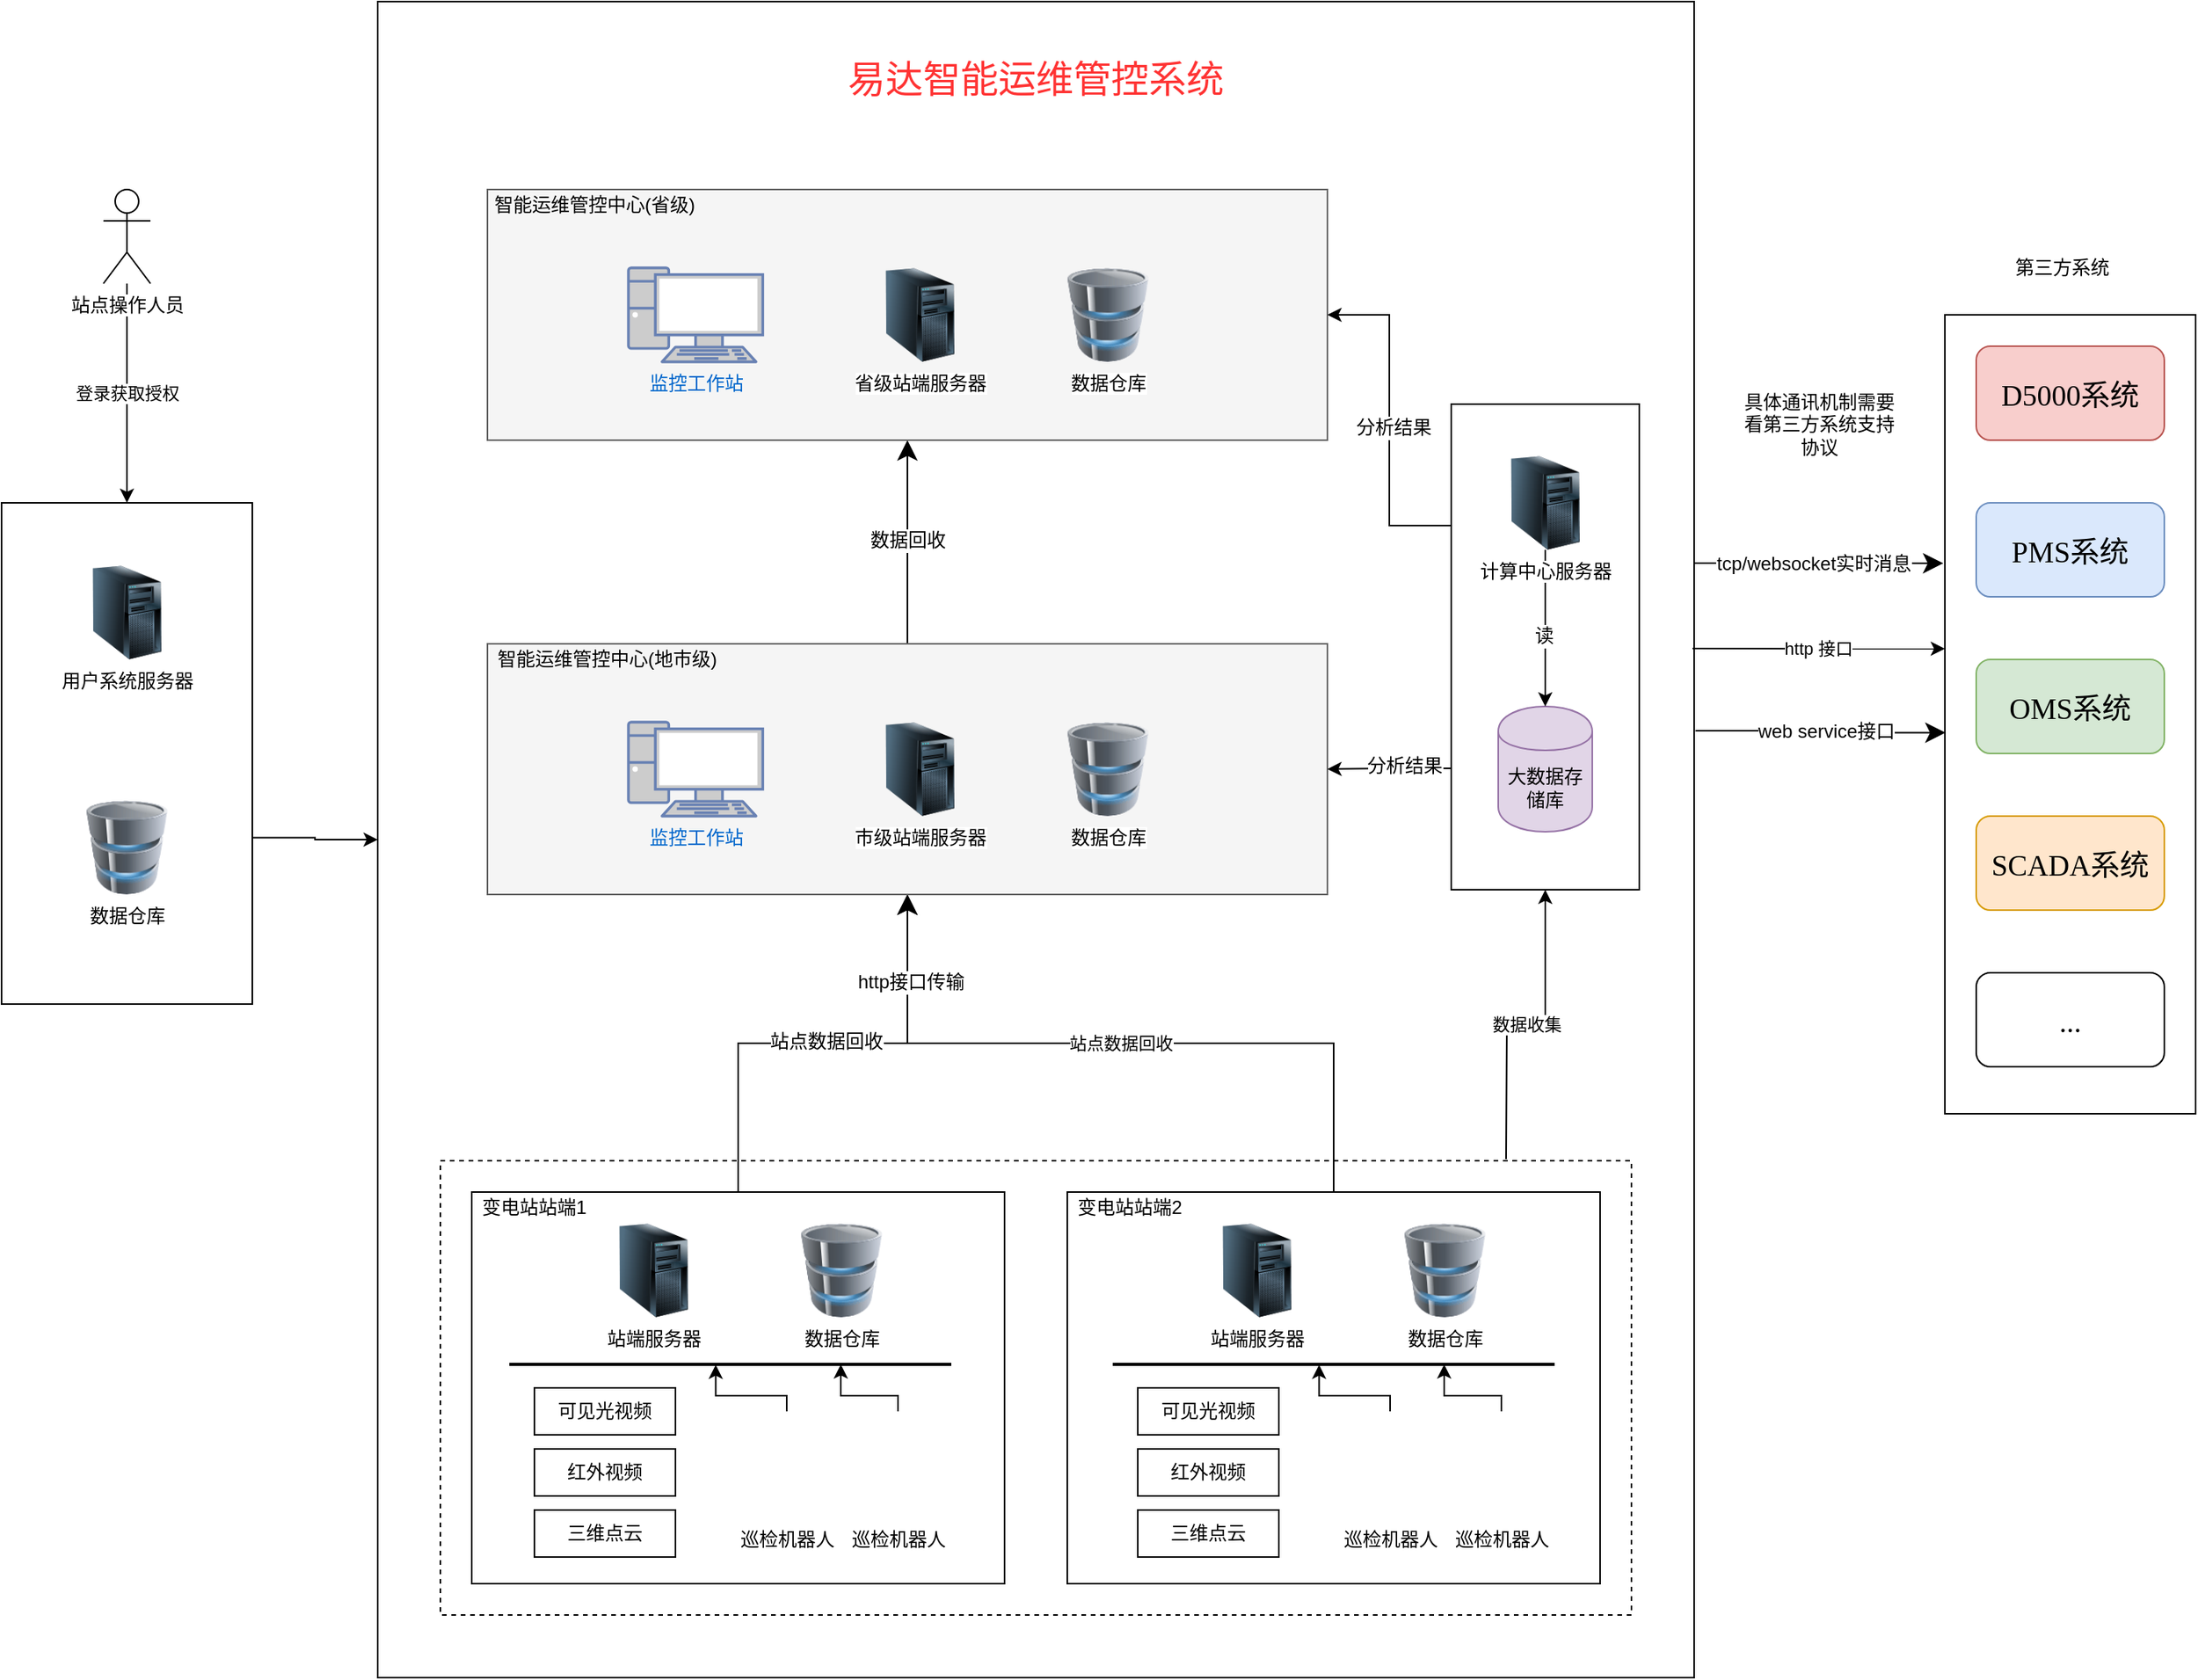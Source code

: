 <mxfile version="12.8.8" type="github">
  <diagram id="8v0LD2bgcwBOzAS1qzz7" name="Page-1">
    <mxGraphModel dx="2105" dy="903" grid="1" gridSize="10" guides="1" tooltips="1" connect="1" arrows="1" fold="1" page="1" pageScale="1" pageWidth="1600" pageHeight="1200" math="0" shadow="0">
      <root>
        <mxCell id="0" />
        <mxCell id="1" parent="0" />
        <mxCell id="jj_E-03qJ9KA_C6J2k_F-46" style="edgeStyle=orthogonalEdgeStyle;rounded=0;orthogonalLoop=1;jettySize=auto;html=1;exitX=1.001;exitY=0.435;exitDx=0;exitDy=0;endSize=10;targetPerimeterSpacing=0;fontSize=24;fontColor=#FF3333;exitPerimeter=0;entryX=0.003;entryY=0.523;entryDx=0;entryDy=0;entryPerimeter=0;" parent="1" source="jj_E-03qJ9KA_C6J2k_F-38" target="jj_E-03qJ9KA_C6J2k_F-40" edge="1">
          <mxGeometry relative="1" as="geometry">
            <mxPoint x="1355" y="505" as="targetPoint" />
          </mxGeometry>
        </mxCell>
        <mxCell id="jj_E-03qJ9KA_C6J2k_F-47" value="web service接口" style="text;html=1;align=center;verticalAlign=middle;resizable=0;points=[];labelBackgroundColor=#ffffff;fontSize=12;fontColor=#000000;" parent="jj_E-03qJ9KA_C6J2k_F-46" vertex="1" connectable="0">
          <mxGeometry x="0.052" y="-1" relative="1" as="geometry">
            <mxPoint x="-0.61" y="-2" as="offset" />
          </mxGeometry>
        </mxCell>
        <mxCell id="jj_E-03qJ9KA_C6J2k_F-48" style="edgeStyle=orthogonalEdgeStyle;rounded=0;orthogonalLoop=1;jettySize=auto;html=1;entryX=-0.006;entryY=0.311;entryDx=0;entryDy=0;entryPerimeter=0;endSize=10;targetPerimeterSpacing=0;fontSize=12;fontColor=#000000;exitX=0.999;exitY=0.335;exitDx=0;exitDy=0;exitPerimeter=0;" parent="1" source="jj_E-03qJ9KA_C6J2k_F-38" target="jj_E-03qJ9KA_C6J2k_F-40" edge="1">
          <mxGeometry relative="1" as="geometry">
            <mxPoint x="1200.94" y="380.13" as="sourcePoint" />
            <mxPoint x="1359.02" y="380" as="targetPoint" />
          </mxGeometry>
        </mxCell>
        <mxCell id="jj_E-03qJ9KA_C6J2k_F-49" value="tcp/websocket实时消息" style="text;html=1;align=center;verticalAlign=middle;resizable=0;points=[];labelBackgroundColor=#ffffff;fontSize=12;fontColor=#000000;" parent="jj_E-03qJ9KA_C6J2k_F-48" vertex="1" connectable="0">
          <mxGeometry x="0.025" relative="1" as="geometry">
            <mxPoint x="-5" as="offset" />
          </mxGeometry>
        </mxCell>
        <mxCell id="dI5MpI2IVKl0xZMomYiq-51" style="edgeStyle=orthogonalEdgeStyle;rounded=0;orthogonalLoop=1;jettySize=auto;html=1;exitX=0;exitY=0.5;exitDx=0;exitDy=0;entryX=0.99;entryY=0.668;entryDx=0;entryDy=0;entryPerimeter=0;startArrow=classic;startFill=1;endArrow=none;endFill=0;" edge="1" parent="1" source="jj_E-03qJ9KA_C6J2k_F-38" target="dI5MpI2IVKl0xZMomYiq-41">
          <mxGeometry relative="1" as="geometry">
            <Array as="points">
              <mxPoint x="320" y="575" />
            </Array>
          </mxGeometry>
        </mxCell>
        <mxCell id="jj_E-03qJ9KA_C6J2k_F-38" value="" style="rounded=0;whiteSpace=wrap;html=1;" parent="1" vertex="1">
          <mxGeometry x="360" y="40" width="840" height="1070" as="geometry" />
        </mxCell>
        <mxCell id="jj_E-03qJ9KA_C6J2k_F-1" value="" style="rounded=0;whiteSpace=wrap;html=1;dashed=1;" parent="1" vertex="1">
          <mxGeometry x="400" y="780" width="760" height="290" as="geometry" />
        </mxCell>
        <mxCell id="jj_E-03qJ9KA_C6J2k_F-29" style="edgeStyle=orthogonalEdgeStyle;rounded=0;orthogonalLoop=1;jettySize=auto;html=1;exitX=0.5;exitY=0;exitDx=0;exitDy=0;endSize=10;targetPerimeterSpacing=0;" parent="1" source="jj_E-03qJ9KA_C6J2k_F-2" target="jj_E-03qJ9KA_C6J2k_F-25" edge="1">
          <mxGeometry relative="1" as="geometry" />
        </mxCell>
        <mxCell id="jj_E-03qJ9KA_C6J2k_F-31" value="站点数据回收" style="text;html=1;align=center;verticalAlign=middle;resizable=0;points=[];labelBackgroundColor=#ffffff;" parent="jj_E-03qJ9KA_C6J2k_F-29" vertex="1" connectable="0">
          <mxGeometry x="0.011" y="1" relative="1" as="geometry">
            <mxPoint as="offset" />
          </mxGeometry>
        </mxCell>
        <mxCell id="jj_E-03qJ9KA_C6J2k_F-2" value="" style="rounded=0;whiteSpace=wrap;html=1;" parent="1" vertex="1">
          <mxGeometry x="420" y="800" width="340" height="250" as="geometry" />
        </mxCell>
        <mxCell id="jj_E-03qJ9KA_C6J2k_F-30" value="站点数据回收" style="edgeStyle=orthogonalEdgeStyle;rounded=0;orthogonalLoop=1;jettySize=auto;html=1;exitX=0.5;exitY=0;exitDx=0;exitDy=0;endSize=10;targetPerimeterSpacing=0;entryX=0.5;entryY=1;entryDx=0;entryDy=0;" parent="1" source="jj_E-03qJ9KA_C6J2k_F-3" edge="1" target="jj_E-03qJ9KA_C6J2k_F-25">
          <mxGeometry relative="1" as="geometry">
            <mxPoint x="766" y="610" as="targetPoint" />
          </mxGeometry>
        </mxCell>
        <mxCell id="dI5MpI2IVKl0xZMomYiq-27" value="http接口传输" style="text;html=1;align=center;verticalAlign=middle;resizable=0;points=[];labelBackgroundColor=#ffffff;" vertex="1" connectable="0" parent="jj_E-03qJ9KA_C6J2k_F-30">
          <mxGeometry x="0.76" y="-2" relative="1" as="geometry">
            <mxPoint as="offset" />
          </mxGeometry>
        </mxCell>
        <mxCell id="jj_E-03qJ9KA_C6J2k_F-3" value="" style="rounded=0;whiteSpace=wrap;html=1;" parent="1" vertex="1">
          <mxGeometry x="800" y="800" width="340" height="250" as="geometry" />
        </mxCell>
        <mxCell id="jj_E-03qJ9KA_C6J2k_F-4" value="变电站站端1" style="text;html=1;strokeColor=none;fillColor=none;align=center;verticalAlign=middle;whiteSpace=wrap;rounded=0;" parent="1" vertex="1">
          <mxGeometry x="420" y="800" width="80" height="20" as="geometry" />
        </mxCell>
        <mxCell id="jj_E-03qJ9KA_C6J2k_F-5" value="变电站站端2" style="text;html=1;strokeColor=none;fillColor=none;align=center;verticalAlign=middle;whiteSpace=wrap;rounded=0;" parent="1" vertex="1">
          <mxGeometry x="800" y="800" width="80" height="20" as="geometry" />
        </mxCell>
        <mxCell id="dI5MpI2IVKl0xZMomYiq-5" style="edgeStyle=orthogonalEdgeStyle;rounded=0;orthogonalLoop=1;jettySize=auto;html=1;exitX=0.5;exitY=0;exitDx=0;exitDy=0;entryX=0.467;entryY=0.524;entryDx=0;entryDy=0;entryPerimeter=0;" edge="1" parent="1" source="jj_E-03qJ9KA_C6J2k_F-7" target="jj_E-03qJ9KA_C6J2k_F-10">
          <mxGeometry relative="1" as="geometry">
            <mxPoint x="590" y="920" as="targetPoint" />
            <Array as="points">
              <mxPoint x="621" y="930" />
              <mxPoint x="576" y="930" />
            </Array>
          </mxGeometry>
        </mxCell>
        <mxCell id="jj_E-03qJ9KA_C6J2k_F-7" value="巡检机器人" style="shape=image;html=1;verticalAlign=top;verticalLabelPosition=bottom;labelBackgroundColor=#ffffff;imageAspect=0;aspect=fixed;image=https://cdn2.iconfinder.com/data/icons/walle/128/basket_full.png;dashed=1;" parent="1" vertex="1">
          <mxGeometry x="587" y="940" width="68" height="68" as="geometry" />
        </mxCell>
        <mxCell id="jj_E-03qJ9KA_C6J2k_F-10" value="" style="line;strokeWidth=2;html=1;" parent="1" vertex="1">
          <mxGeometry x="444" y="905" width="282" height="10" as="geometry" />
        </mxCell>
        <mxCell id="jj_E-03qJ9KA_C6J2k_F-14" value="站端服务器" style="image;html=1;labelBackgroundColor=#ffffff;image=img/lib/clip_art/computers/Server_Tower_128x128.png;dashed=1;" parent="1" vertex="1">
          <mxGeometry x="506" y="820" width="60" height="60" as="geometry" />
        </mxCell>
        <mxCell id="jj_E-03qJ9KA_C6J2k_F-17" value="数据仓库" style="image;html=1;labelBackgroundColor=#ffffff;image=img/lib/clip_art/computers/Database_128x128.png" parent="1" vertex="1">
          <mxGeometry x="626" y="820" width="60" height="60" as="geometry" />
        </mxCell>
        <mxCell id="jj_E-03qJ9KA_C6J2k_F-36" style="edgeStyle=orthogonalEdgeStyle;rounded=0;orthogonalLoop=1;jettySize=auto;html=1;exitX=0.5;exitY=0;exitDx=0;exitDy=0;entryX=0.5;entryY=1;entryDx=0;entryDy=0;endSize=10;targetPerimeterSpacing=0;" parent="1" source="jj_E-03qJ9KA_C6J2k_F-25" target="jj_E-03qJ9KA_C6J2k_F-32" edge="1">
          <mxGeometry relative="1" as="geometry" />
        </mxCell>
        <mxCell id="jj_E-03qJ9KA_C6J2k_F-37" value="数据回收" style="text;html=1;align=center;verticalAlign=middle;resizable=0;points=[];labelBackgroundColor=#ffffff;" parent="jj_E-03qJ9KA_C6J2k_F-36" vertex="1" connectable="0">
          <mxGeometry x="0.015" relative="1" as="geometry">
            <mxPoint as="offset" />
          </mxGeometry>
        </mxCell>
        <mxCell id="jj_E-03qJ9KA_C6J2k_F-25" value="" style="rounded=0;whiteSpace=wrap;html=1;fillColor=#f5f5f5;strokeColor=#666666;fontColor=#333333;" parent="1" vertex="1">
          <mxGeometry x="430" y="450" width="536" height="160" as="geometry" />
        </mxCell>
        <mxCell id="jj_E-03qJ9KA_C6J2k_F-26" value="智能运维管控中心(地市级)" style="text;html=1;strokeColor=none;fillColor=none;align=center;verticalAlign=middle;whiteSpace=wrap;rounded=0;" parent="1" vertex="1">
          <mxGeometry x="431" y="450" width="151" height="20" as="geometry" />
        </mxCell>
        <mxCell id="jj_E-03qJ9KA_C6J2k_F-27" value="市级站端服务器" style="image;html=1;labelBackgroundColor=#ffffff;image=img/lib/clip_art/computers/Server_Tower_128x128.png;dashed=1;" parent="1" vertex="1">
          <mxGeometry x="676" y="500" width="60" height="60" as="geometry" />
        </mxCell>
        <mxCell id="jj_E-03qJ9KA_C6J2k_F-28" value="数据仓库" style="image;html=1;labelBackgroundColor=#ffffff;image=img/lib/clip_art/computers/Database_128x128.png" parent="1" vertex="1">
          <mxGeometry x="796" y="500" width="60" height="60" as="geometry" />
        </mxCell>
        <mxCell id="jj_E-03qJ9KA_C6J2k_F-32" value="" style="rounded=0;whiteSpace=wrap;html=1;fillColor=#f5f5f5;strokeColor=#666666;fontColor=#333333;" parent="1" vertex="1">
          <mxGeometry x="430" y="160" width="536" height="160" as="geometry" />
        </mxCell>
        <mxCell id="jj_E-03qJ9KA_C6J2k_F-33" value="智能运维管控中心(省级)" style="text;html=1;strokeColor=none;fillColor=none;align=center;verticalAlign=middle;whiteSpace=wrap;rounded=0;" parent="1" vertex="1">
          <mxGeometry x="431" y="160" width="135" height="20" as="geometry" />
        </mxCell>
        <mxCell id="jj_E-03qJ9KA_C6J2k_F-34" value="省级站端服务器" style="image;html=1;labelBackgroundColor=#ffffff;image=img/lib/clip_art/computers/Server_Tower_128x128.png;dashed=1;" parent="1" vertex="1">
          <mxGeometry x="676" y="210" width="60" height="60" as="geometry" />
        </mxCell>
        <mxCell id="jj_E-03qJ9KA_C6J2k_F-35" value="数据仓库" style="image;html=1;labelBackgroundColor=#ffffff;image=img/lib/clip_art/computers/Database_128x128.png" parent="1" vertex="1">
          <mxGeometry x="796" y="210" width="60" height="60" as="geometry" />
        </mxCell>
        <mxCell id="jj_E-03qJ9KA_C6J2k_F-39" value="易达智能运维管控系统" style="text;html=1;strokeColor=none;fillColor=none;align=center;verticalAlign=middle;whiteSpace=wrap;rounded=0;fontSize=24;fontColor=#FF3333;" parent="1" vertex="1">
          <mxGeometry x="645" y="70" width="270" height="40" as="geometry" />
        </mxCell>
        <mxCell id="jj_E-03qJ9KA_C6J2k_F-40" value="" style="rounded=0;whiteSpace=wrap;html=1;fontSize=24;fontColor=#FF3333;" parent="1" vertex="1">
          <mxGeometry x="1360" y="240" width="160" height="510" as="geometry" />
        </mxCell>
        <mxCell id="jj_E-03qJ9KA_C6J2k_F-41" value="&lt;span lang=&quot;EN-US&quot; style=&quot;color: rgb(0 , 0 , 0) ; white-space: normal ; font-size: 14pt ; font-family: &amp;#34;tim&amp;#34; , serif&quot;&gt;D5000系统&lt;/span&gt;&lt;span style=&quot;color: rgb(0 , 0 , 0) ; font-size: medium ; white-space: normal&quot;&gt;&lt;/span&gt;" style="rounded=1;whiteSpace=wrap;html=1;fontSize=24;fillColor=#f8cecc;strokeColor=#b85450;" parent="1" vertex="1">
          <mxGeometry x="1380" y="260" width="120" height="60" as="geometry" />
        </mxCell>
        <mxCell id="jj_E-03qJ9KA_C6J2k_F-42" value="&lt;span lang=&quot;EN-US&quot; style=&quot;color: rgb(0 , 0 , 0) ; white-space: normal ; font-size: 14pt ; font-family: &amp;#34;tim&amp;#34; , serif&quot;&gt;&lt;span lang=&quot;EN-US&quot; style=&quot;font-size: 14pt&quot;&gt;PMS&lt;/span&gt;&lt;span style=&quot;font-size: medium&quot;&gt;&lt;/span&gt;系统&lt;/span&gt;&lt;span style=&quot;color: rgb(0 , 0 , 0) ; font-size: medium ; white-space: normal&quot;&gt;&lt;/span&gt;" style="rounded=1;whiteSpace=wrap;html=1;fontSize=24;fillColor=#dae8fc;strokeColor=#6c8ebf;" parent="1" vertex="1">
          <mxGeometry x="1380" y="360" width="120" height="60" as="geometry" />
        </mxCell>
        <mxCell id="jj_E-03qJ9KA_C6J2k_F-43" value="&lt;span lang=&quot;EN-US&quot; style=&quot;color: rgb(0 , 0 , 0) ; white-space: normal ; font-size: 14pt ; font-family: &amp;#34;tim&amp;#34; , serif&quot;&gt;&lt;span lang=&quot;EN-US&quot; style=&quot;font-size: 14pt&quot;&gt;OMS&lt;/span&gt;&lt;span style=&quot;font-size: medium&quot;&gt;&lt;/span&gt;系统&lt;/span&gt;&lt;span style=&quot;color: rgb(0 , 0 , 0) ; font-size: medium ; white-space: normal&quot;&gt;&lt;/span&gt;" style="rounded=1;whiteSpace=wrap;html=1;fontSize=24;fillColor=#d5e8d4;strokeColor=#82b366;" parent="1" vertex="1">
          <mxGeometry x="1380" y="460" width="120" height="60" as="geometry" />
        </mxCell>
        <mxCell id="jj_E-03qJ9KA_C6J2k_F-44" value="&lt;span lang=&quot;EN-US&quot; style=&quot;color: rgb(0 , 0 , 0) ; white-space: normal ; font-size: 14pt ; font-family: &amp;#34;tim&amp;#34; , serif&quot;&gt;&lt;span lang=&quot;EN-US&quot; style=&quot;font-size: 14pt&quot;&gt;SCADA&lt;/span&gt;&lt;span style=&quot;font-size: medium&quot;&gt;&lt;/span&gt;系统&lt;/span&gt;&lt;span style=&quot;color: rgb(0 , 0 , 0) ; font-size: medium ; white-space: normal&quot;&gt;&lt;/span&gt;" style="rounded=1;whiteSpace=wrap;html=1;fontSize=24;fillColor=#ffe6cc;strokeColor=#d79b00;" parent="1" vertex="1">
          <mxGeometry x="1380" y="560" width="120" height="60" as="geometry" />
        </mxCell>
        <mxCell id="jj_E-03qJ9KA_C6J2k_F-45" value="&lt;font color=&quot;#000000&quot; face=&quot;tim, serif&quot;&gt;&lt;span style=&quot;font-size: 18.667px&quot;&gt;...&lt;/span&gt;&lt;/font&gt;" style="rounded=1;whiteSpace=wrap;html=1;fontSize=24;fontColor=#FF3333;" parent="1" vertex="1">
          <mxGeometry x="1380" y="660" width="120" height="60" as="geometry" />
        </mxCell>
        <mxCell id="jj_E-03qJ9KA_C6J2k_F-53" value="第三方系统" style="text;html=1;strokeColor=none;fillColor=none;align=center;verticalAlign=middle;whiteSpace=wrap;rounded=0;fontSize=12;fontColor=#000000;" parent="1" vertex="1">
          <mxGeometry x="1370" y="200" width="130" height="20" as="geometry" />
        </mxCell>
        <mxCell id="dI5MpI2IVKl0xZMomYiq-1" value="http 接口" style="endArrow=classic;html=1;entryX=0;entryY=0.418;entryDx=0;entryDy=0;entryPerimeter=0;" edge="1" parent="1" target="jj_E-03qJ9KA_C6J2k_F-40">
          <mxGeometry width="50" height="50" relative="1" as="geometry">
            <mxPoint x="1199" y="453" as="sourcePoint" />
            <mxPoint x="1270" y="480" as="targetPoint" />
          </mxGeometry>
        </mxCell>
        <mxCell id="dI5MpI2IVKl0xZMomYiq-4" value="" style="group" vertex="1" connectable="0" parent="1">
          <mxGeometry x="460" y="925" width="90" height="30" as="geometry" />
        </mxCell>
        <mxCell id="dI5MpI2IVKl0xZMomYiq-2" value="可见光视频" style="html=1;whiteSpace=wrap;container=1;recursiveResize=0;collapsible=0;" vertex="1" parent="dI5MpI2IVKl0xZMomYiq-4">
          <mxGeometry width="90" height="30" as="geometry" />
        </mxCell>
        <mxCell id="dI5MpI2IVKl0xZMomYiq-6" value="" style="group" vertex="1" connectable="0" parent="1">
          <mxGeometry x="460" y="964" width="90" height="30" as="geometry" />
        </mxCell>
        <mxCell id="dI5MpI2IVKl0xZMomYiq-7" value="红外视频" style="html=1;whiteSpace=wrap;container=1;recursiveResize=0;collapsible=0;" vertex="1" parent="dI5MpI2IVKl0xZMomYiq-6">
          <mxGeometry width="90" height="30" as="geometry" />
        </mxCell>
        <mxCell id="dI5MpI2IVKl0xZMomYiq-9" value="" style="group" vertex="1" connectable="0" parent="1">
          <mxGeometry x="460" y="1003" width="90" height="30" as="geometry" />
        </mxCell>
        <mxCell id="dI5MpI2IVKl0xZMomYiq-10" value="三维点云" style="html=1;whiteSpace=wrap;container=1;recursiveResize=0;collapsible=0;" vertex="1" parent="dI5MpI2IVKl0xZMomYiq-9">
          <mxGeometry width="90" height="30" as="geometry" />
        </mxCell>
        <mxCell id="dI5MpI2IVKl0xZMomYiq-13" style="edgeStyle=orthogonalEdgeStyle;rounded=0;orthogonalLoop=1;jettySize=auto;html=1;exitX=0.5;exitY=0;exitDx=0;exitDy=0;entryX=0.75;entryY=0.5;entryDx=0;entryDy=0;entryPerimeter=0;" edge="1" parent="1" source="dI5MpI2IVKl0xZMomYiq-12" target="jj_E-03qJ9KA_C6J2k_F-10">
          <mxGeometry relative="1" as="geometry">
            <Array as="points">
              <mxPoint x="692" y="930" />
              <mxPoint x="656" y="930" />
            </Array>
          </mxGeometry>
        </mxCell>
        <mxCell id="dI5MpI2IVKl0xZMomYiq-12" value="巡检机器人" style="shape=image;html=1;verticalAlign=top;verticalLabelPosition=bottom;labelBackgroundColor=#ffffff;imageAspect=0;aspect=fixed;image=https://cdn2.iconfinder.com/data/icons/walle/128/basket_full.png;dashed=1;" vertex="1" parent="1">
          <mxGeometry x="658" y="940" width="68" height="68" as="geometry" />
        </mxCell>
        <mxCell id="dI5MpI2IVKl0xZMomYiq-14" style="edgeStyle=orthogonalEdgeStyle;rounded=0;orthogonalLoop=1;jettySize=auto;html=1;exitX=0.5;exitY=0;exitDx=0;exitDy=0;entryX=0.467;entryY=0.524;entryDx=0;entryDy=0;entryPerimeter=0;" edge="1" parent="1" source="dI5MpI2IVKl0xZMomYiq-15" target="dI5MpI2IVKl0xZMomYiq-16">
          <mxGeometry relative="1" as="geometry">
            <mxPoint x="975" y="920" as="targetPoint" />
            <Array as="points">
              <mxPoint x="1006" y="930" />
              <mxPoint x="961" y="930" />
            </Array>
          </mxGeometry>
        </mxCell>
        <mxCell id="dI5MpI2IVKl0xZMomYiq-15" value="巡检机器人" style="shape=image;html=1;verticalAlign=top;verticalLabelPosition=bottom;labelBackgroundColor=#ffffff;imageAspect=0;aspect=fixed;image=https://cdn2.iconfinder.com/data/icons/walle/128/basket_full.png;dashed=1;" vertex="1" parent="1">
          <mxGeometry x="972" y="940" width="68" height="68" as="geometry" />
        </mxCell>
        <mxCell id="dI5MpI2IVKl0xZMomYiq-16" value="" style="line;strokeWidth=2;html=1;" vertex="1" parent="1">
          <mxGeometry x="829" y="905" width="282" height="10" as="geometry" />
        </mxCell>
        <mxCell id="dI5MpI2IVKl0xZMomYiq-17" value="站端服务器" style="image;html=1;labelBackgroundColor=#ffffff;image=img/lib/clip_art/computers/Server_Tower_128x128.png;dashed=1;" vertex="1" parent="1">
          <mxGeometry x="891" y="820" width="60" height="60" as="geometry" />
        </mxCell>
        <mxCell id="dI5MpI2IVKl0xZMomYiq-18" value="数据仓库" style="image;html=1;labelBackgroundColor=#ffffff;image=img/lib/clip_art/computers/Database_128x128.png" vertex="1" parent="1">
          <mxGeometry x="1011" y="820" width="60" height="60" as="geometry" />
        </mxCell>
        <mxCell id="dI5MpI2IVKl0xZMomYiq-19" value="" style="group" vertex="1" connectable="0" parent="1">
          <mxGeometry x="845" y="925" width="90" height="30" as="geometry" />
        </mxCell>
        <mxCell id="dI5MpI2IVKl0xZMomYiq-20" value="可见光视频" style="html=1;whiteSpace=wrap;container=1;recursiveResize=0;collapsible=0;" vertex="1" parent="dI5MpI2IVKl0xZMomYiq-19">
          <mxGeometry width="90" height="30" as="geometry" />
        </mxCell>
        <mxCell id="dI5MpI2IVKl0xZMomYiq-21" value="" style="group" vertex="1" connectable="0" parent="1">
          <mxGeometry x="845" y="964" width="90" height="30" as="geometry" />
        </mxCell>
        <mxCell id="dI5MpI2IVKl0xZMomYiq-22" value="红外视频" style="html=1;whiteSpace=wrap;container=1;recursiveResize=0;collapsible=0;" vertex="1" parent="dI5MpI2IVKl0xZMomYiq-21">
          <mxGeometry width="90" height="30" as="geometry" />
        </mxCell>
        <mxCell id="dI5MpI2IVKl0xZMomYiq-23" value="" style="group" vertex="1" connectable="0" parent="1">
          <mxGeometry x="845" y="1003" width="90" height="30" as="geometry" />
        </mxCell>
        <mxCell id="dI5MpI2IVKl0xZMomYiq-24" value="三维点云" style="html=1;whiteSpace=wrap;container=1;recursiveResize=0;collapsible=0;" vertex="1" parent="dI5MpI2IVKl0xZMomYiq-23">
          <mxGeometry width="90" height="30" as="geometry" />
        </mxCell>
        <mxCell id="dI5MpI2IVKl0xZMomYiq-25" style="edgeStyle=orthogonalEdgeStyle;rounded=0;orthogonalLoop=1;jettySize=auto;html=1;exitX=0.5;exitY=0;exitDx=0;exitDy=0;entryX=0.75;entryY=0.5;entryDx=0;entryDy=0;entryPerimeter=0;" edge="1" parent="1" source="dI5MpI2IVKl0xZMomYiq-26" target="dI5MpI2IVKl0xZMomYiq-16">
          <mxGeometry relative="1" as="geometry">
            <Array as="points">
              <mxPoint x="1077" y="930" />
              <mxPoint x="1041" y="930" />
            </Array>
          </mxGeometry>
        </mxCell>
        <mxCell id="dI5MpI2IVKl0xZMomYiq-26" value="巡检机器人" style="shape=image;html=1;verticalAlign=top;verticalLabelPosition=bottom;labelBackgroundColor=#ffffff;imageAspect=0;aspect=fixed;image=https://cdn2.iconfinder.com/data/icons/walle/128/basket_full.png;dashed=1;" vertex="1" parent="1">
          <mxGeometry x="1043" y="940" width="68" height="68" as="geometry" />
        </mxCell>
        <mxCell id="dI5MpI2IVKl0xZMomYiq-28" value="具体通讯机制需要看第三方系统支持协议" style="text;html=1;strokeColor=none;fillColor=none;align=center;verticalAlign=middle;whiteSpace=wrap;rounded=0;" vertex="1" parent="1">
          <mxGeometry x="1230" y="300" width="100" height="20" as="geometry" />
        </mxCell>
        <mxCell id="dI5MpI2IVKl0xZMomYiq-35" value="数据收集" style="edgeStyle=orthogonalEdgeStyle;rounded=0;orthogonalLoop=1;jettySize=auto;html=1;exitX=0.5;exitY=1;exitDx=0;exitDy=0;startArrow=classic;startFill=1;endArrow=none;endFill=0;" edge="1" parent="1" source="dI5MpI2IVKl0xZMomYiq-31">
          <mxGeometry relative="1" as="geometry">
            <mxPoint x="1080" y="779" as="targetPoint" />
          </mxGeometry>
        </mxCell>
        <mxCell id="dI5MpI2IVKl0xZMomYiq-36" style="edgeStyle=orthogonalEdgeStyle;rounded=0;orthogonalLoop=1;jettySize=auto;html=1;exitX=0;exitY=0.25;exitDx=0;exitDy=0;entryX=1;entryY=0.5;entryDx=0;entryDy=0;" edge="1" parent="1" source="dI5MpI2IVKl0xZMomYiq-31" target="jj_E-03qJ9KA_C6J2k_F-32">
          <mxGeometry relative="1" as="geometry" />
        </mxCell>
        <mxCell id="dI5MpI2IVKl0xZMomYiq-38" value="分析结果" style="text;html=1;align=center;verticalAlign=middle;resizable=0;points=[];labelBackgroundColor=#ffffff;" vertex="1" connectable="0" parent="dI5MpI2IVKl0xZMomYiq-36">
          <mxGeometry x="-0.042" y="-2" relative="1" as="geometry">
            <mxPoint as="offset" />
          </mxGeometry>
        </mxCell>
        <mxCell id="dI5MpI2IVKl0xZMomYiq-37" style="edgeStyle=orthogonalEdgeStyle;rounded=0;orthogonalLoop=1;jettySize=auto;html=1;exitX=0;exitY=0.75;exitDx=0;exitDy=0;entryX=1;entryY=0.5;entryDx=0;entryDy=0;" edge="1" parent="1" source="dI5MpI2IVKl0xZMomYiq-31" target="jj_E-03qJ9KA_C6J2k_F-25">
          <mxGeometry relative="1" as="geometry" />
        </mxCell>
        <mxCell id="dI5MpI2IVKl0xZMomYiq-39" value="分析结果" style="text;html=1;align=center;verticalAlign=middle;resizable=0;points=[];labelBackgroundColor=#ffffff;" vertex="1" connectable="0" parent="dI5MpI2IVKl0xZMomYiq-37">
          <mxGeometry x="-0.237" y="-2" relative="1" as="geometry">
            <mxPoint as="offset" />
          </mxGeometry>
        </mxCell>
        <mxCell id="dI5MpI2IVKl0xZMomYiq-31" value="" style="rounded=0;whiteSpace=wrap;html=1;" vertex="1" parent="1">
          <mxGeometry x="1045" y="297" width="120" height="310" as="geometry" />
        </mxCell>
        <mxCell id="dI5MpI2IVKl0xZMomYiq-32" value="大数据存储库" style="shape=cylinder;whiteSpace=wrap;html=1;boundedLbl=1;backgroundOutline=1;fillColor=#e1d5e7;strokeColor=#9673a6;" vertex="1" parent="1">
          <mxGeometry x="1075" y="490" width="60" height="80" as="geometry" />
        </mxCell>
        <mxCell id="dI5MpI2IVKl0xZMomYiq-34" style="edgeStyle=orthogonalEdgeStyle;rounded=0;orthogonalLoop=1;jettySize=auto;html=1;exitX=0.5;exitY=1;exitDx=0;exitDy=0;entryX=0.5;entryY=0;entryDx=0;entryDy=0;" edge="1" parent="1" source="dI5MpI2IVKl0xZMomYiq-33" target="dI5MpI2IVKl0xZMomYiq-32">
          <mxGeometry relative="1" as="geometry" />
        </mxCell>
        <mxCell id="dI5MpI2IVKl0xZMomYiq-40" value="读" style="text;html=1;align=center;verticalAlign=middle;resizable=0;points=[];labelBackgroundColor=#ffffff;" vertex="1" connectable="0" parent="dI5MpI2IVKl0xZMomYiq-34">
          <mxGeometry x="0.087" y="-1" relative="1" as="geometry">
            <mxPoint as="offset" />
          </mxGeometry>
        </mxCell>
        <mxCell id="dI5MpI2IVKl0xZMomYiq-33" value="计算中心服务器" style="image;html=1;labelBackgroundColor=#ffffff;image=img/lib/clip_art/computers/Server_Tower_128x128.png;dashed=1;" vertex="1" parent="1">
          <mxGeometry x="1075" y="330" width="60" height="60" as="geometry" />
        </mxCell>
        <mxCell id="dI5MpI2IVKl0xZMomYiq-44" value="登录获取授权" style="edgeStyle=orthogonalEdgeStyle;rounded=0;orthogonalLoop=1;jettySize=auto;html=1;exitX=0.5;exitY=0;exitDx=0;exitDy=0;startArrow=classic;startFill=1;endArrow=none;endFill=0;" edge="1" parent="1" source="dI5MpI2IVKl0xZMomYiq-41" target="dI5MpI2IVKl0xZMomYiq-42">
          <mxGeometry relative="1" as="geometry" />
        </mxCell>
        <mxCell id="dI5MpI2IVKl0xZMomYiq-41" value="" style="rounded=0;whiteSpace=wrap;html=1;" vertex="1" parent="1">
          <mxGeometry x="120" y="360" width="160" height="320" as="geometry" />
        </mxCell>
        <mxCell id="dI5MpI2IVKl0xZMomYiq-42" value="站点操作人员" style="shape=umlActor;verticalLabelPosition=bottom;labelBackgroundColor=#ffffff;verticalAlign=top;html=1;" vertex="1" parent="1">
          <mxGeometry x="185" y="160" width="30" height="60" as="geometry" />
        </mxCell>
        <mxCell id="dI5MpI2IVKl0xZMomYiq-45" value="用户系统服务器" style="image;html=1;labelBackgroundColor=#ffffff;image=img/lib/clip_art/computers/Server_Tower_128x128.png;dashed=1;" vertex="1" parent="1">
          <mxGeometry x="170" y="400" width="60" height="60" as="geometry" />
        </mxCell>
        <mxCell id="dI5MpI2IVKl0xZMomYiq-46" value="数据仓库" style="image;html=1;labelBackgroundColor=#ffffff;image=img/lib/clip_art/computers/Database_128x128.png" vertex="1" parent="1">
          <mxGeometry x="170" y="550" width="60" height="60" as="geometry" />
        </mxCell>
        <mxCell id="dI5MpI2IVKl0xZMomYiq-48" value="监控工作站" style="fontColor=#0066CC;verticalAlign=top;verticalLabelPosition=bottom;labelPosition=center;align=center;html=1;outlineConnect=0;fillColor=#CCCCCC;strokeColor=#6881B3;gradientColor=none;gradientDirection=north;strokeWidth=2;shape=mxgraph.networks.pc;" vertex="1" parent="1">
          <mxGeometry x="520" y="210" width="85.71" height="60" as="geometry" />
        </mxCell>
        <mxCell id="dI5MpI2IVKl0xZMomYiq-49" value="监控工作站" style="fontColor=#0066CC;verticalAlign=top;verticalLabelPosition=bottom;labelPosition=center;align=center;html=1;outlineConnect=0;fillColor=#CCCCCC;strokeColor=#6881B3;gradientColor=none;gradientDirection=north;strokeWidth=2;shape=mxgraph.networks.pc;" vertex="1" parent="1">
          <mxGeometry x="520" y="500" width="85.71" height="60" as="geometry" />
        </mxCell>
      </root>
    </mxGraphModel>
  </diagram>
</mxfile>
